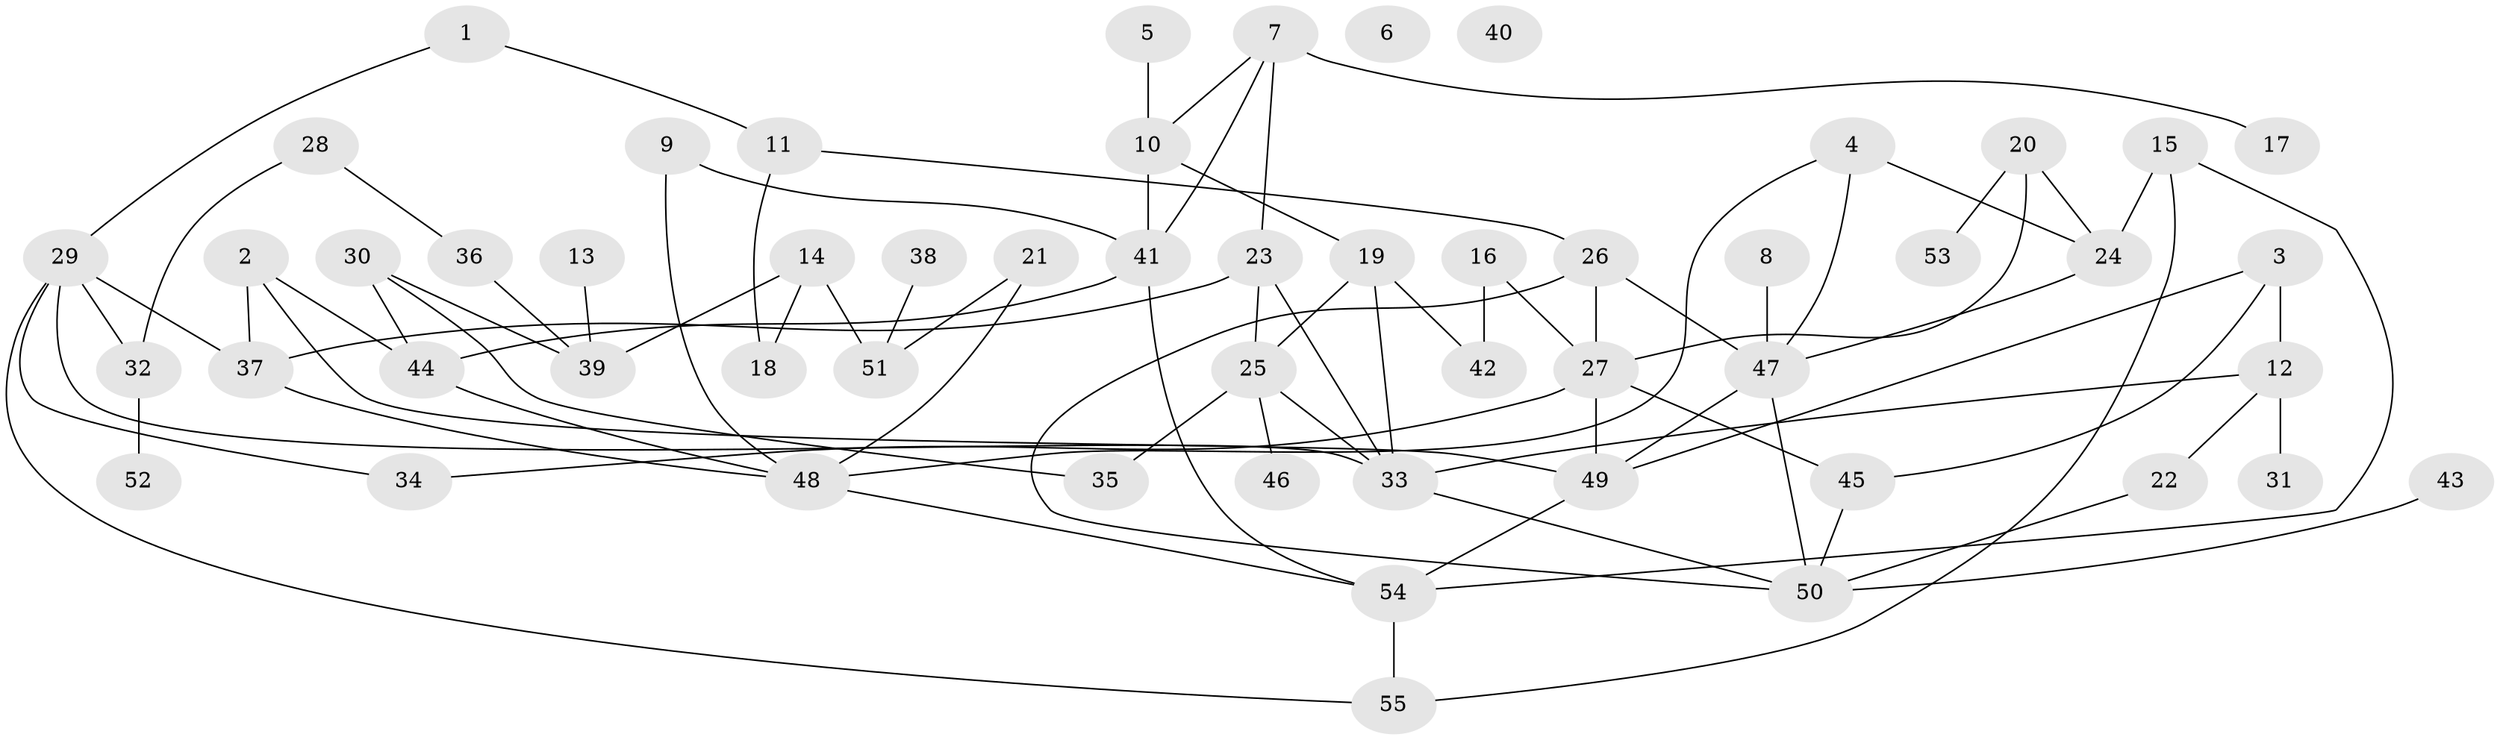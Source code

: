 // Generated by graph-tools (version 1.1) at 2025/33/03/09/25 02:33:29]
// undirected, 55 vertices, 82 edges
graph export_dot {
graph [start="1"]
  node [color=gray90,style=filled];
  1;
  2;
  3;
  4;
  5;
  6;
  7;
  8;
  9;
  10;
  11;
  12;
  13;
  14;
  15;
  16;
  17;
  18;
  19;
  20;
  21;
  22;
  23;
  24;
  25;
  26;
  27;
  28;
  29;
  30;
  31;
  32;
  33;
  34;
  35;
  36;
  37;
  38;
  39;
  40;
  41;
  42;
  43;
  44;
  45;
  46;
  47;
  48;
  49;
  50;
  51;
  52;
  53;
  54;
  55;
  1 -- 11;
  1 -- 29;
  2 -- 37;
  2 -- 44;
  2 -- 49;
  3 -- 12;
  3 -- 45;
  3 -- 49;
  4 -- 24;
  4 -- 47;
  4 -- 48;
  5 -- 10;
  7 -- 10;
  7 -- 17;
  7 -- 23;
  7 -- 41;
  8 -- 47;
  9 -- 41;
  9 -- 48;
  10 -- 19;
  10 -- 41;
  11 -- 18;
  11 -- 26;
  12 -- 22;
  12 -- 31;
  12 -- 33;
  13 -- 39;
  14 -- 18;
  14 -- 39;
  14 -- 51;
  15 -- 24;
  15 -- 54;
  15 -- 55;
  16 -- 27;
  16 -- 42;
  19 -- 25;
  19 -- 33;
  19 -- 42;
  20 -- 24;
  20 -- 27;
  20 -- 53;
  21 -- 48;
  21 -- 51;
  22 -- 50;
  23 -- 25;
  23 -- 33;
  23 -- 37;
  24 -- 47;
  25 -- 33;
  25 -- 35;
  25 -- 46;
  26 -- 27;
  26 -- 47;
  26 -- 50;
  27 -- 34;
  27 -- 45;
  27 -- 49;
  28 -- 32;
  28 -- 36;
  29 -- 32;
  29 -- 33;
  29 -- 34;
  29 -- 37;
  29 -- 55;
  30 -- 35;
  30 -- 39;
  30 -- 44;
  32 -- 52;
  33 -- 50;
  36 -- 39;
  37 -- 48;
  38 -- 51;
  41 -- 44;
  41 -- 54;
  43 -- 50;
  44 -- 48;
  45 -- 50;
  47 -- 49;
  47 -- 50;
  48 -- 54;
  49 -- 54;
  54 -- 55;
}
